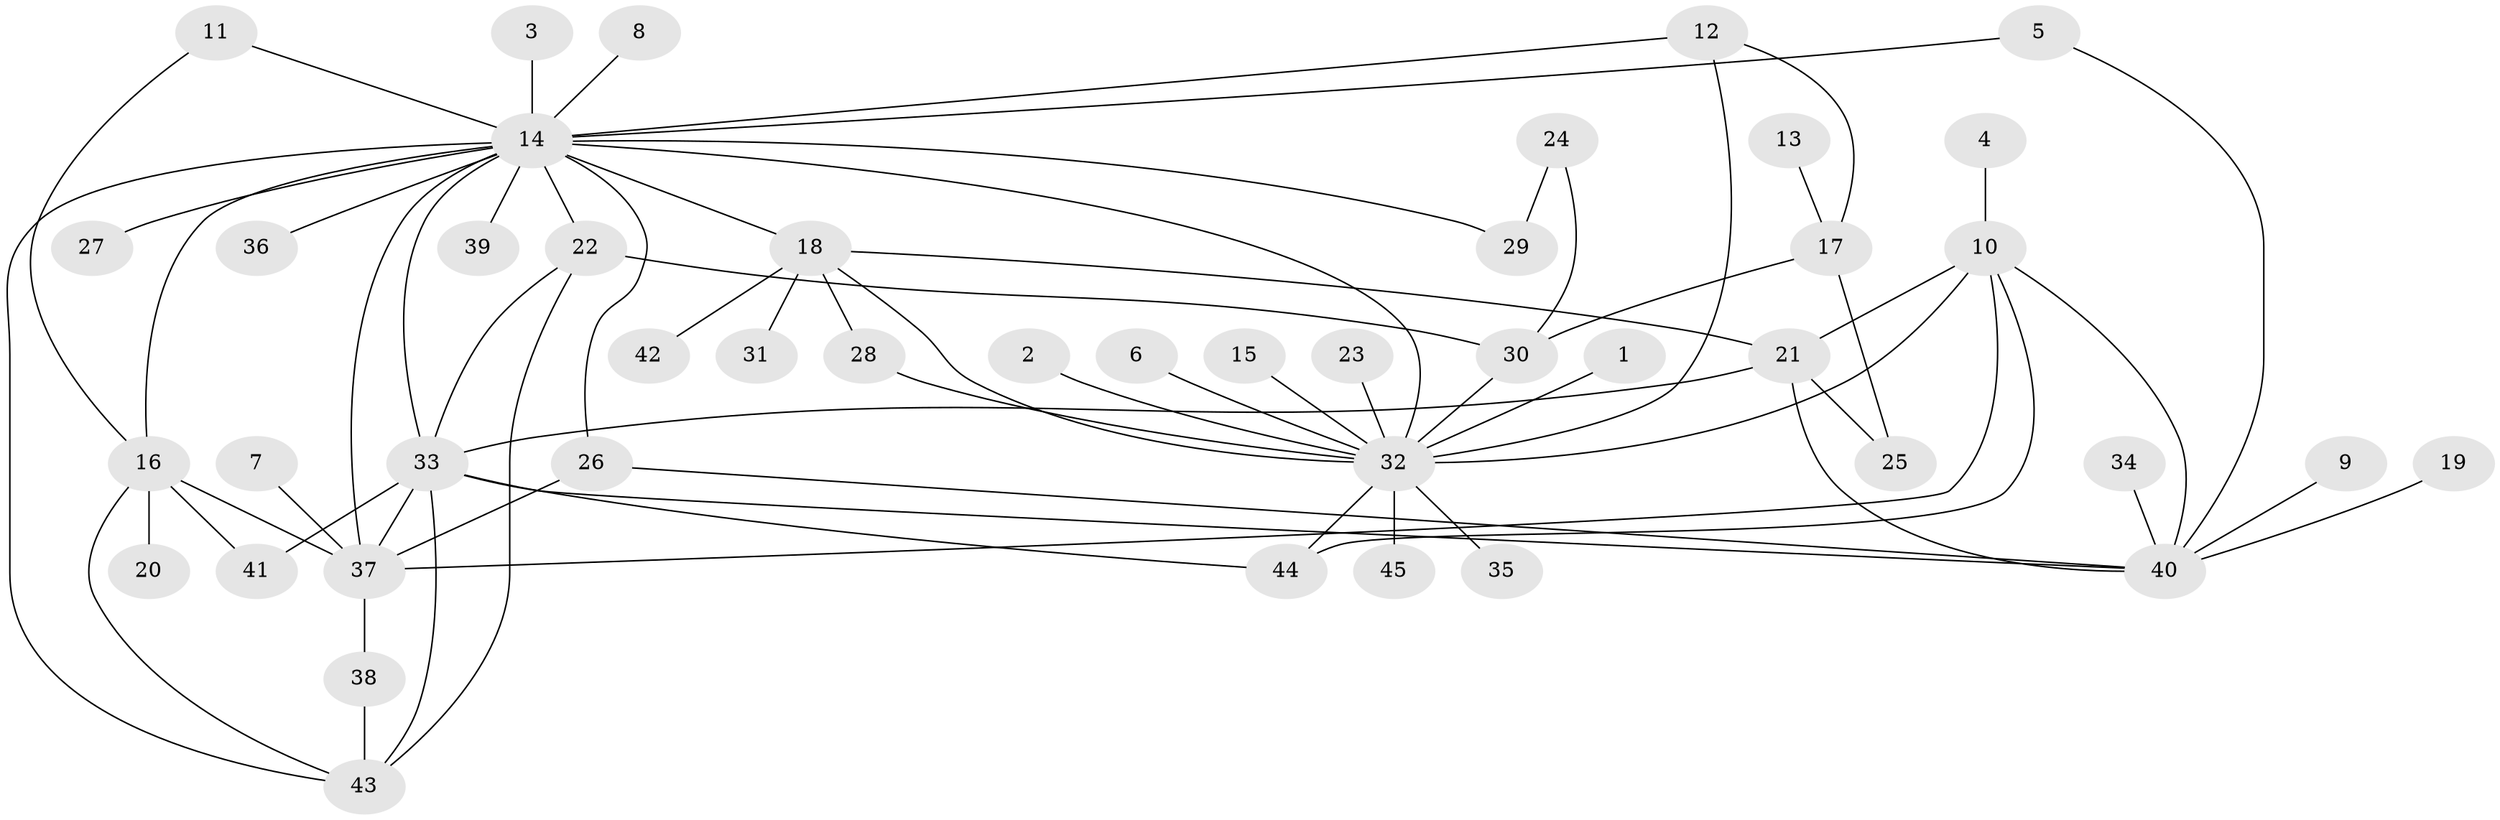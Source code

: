 // original degree distribution, {2: 0.16666666666666666, 15: 0.011111111111111112, 17: 0.011111111111111112, 8: 0.03333333333333333, 1: 0.5111111111111111, 3: 0.1, 10: 0.011111111111111112, 4: 0.06666666666666667, 9: 0.011111111111111112, 7: 0.03333333333333333, 5: 0.03333333333333333, 6: 0.011111111111111112}
// Generated by graph-tools (version 1.1) at 2025/50/03/09/25 03:50:01]
// undirected, 45 vertices, 70 edges
graph export_dot {
graph [start="1"]
  node [color=gray90,style=filled];
  1;
  2;
  3;
  4;
  5;
  6;
  7;
  8;
  9;
  10;
  11;
  12;
  13;
  14;
  15;
  16;
  17;
  18;
  19;
  20;
  21;
  22;
  23;
  24;
  25;
  26;
  27;
  28;
  29;
  30;
  31;
  32;
  33;
  34;
  35;
  36;
  37;
  38;
  39;
  40;
  41;
  42;
  43;
  44;
  45;
  1 -- 32 [weight=1.0];
  2 -- 32 [weight=1.0];
  3 -- 14 [weight=2.0];
  4 -- 10 [weight=1.0];
  5 -- 14 [weight=1.0];
  5 -- 40 [weight=1.0];
  6 -- 32 [weight=1.0];
  7 -- 37 [weight=1.0];
  8 -- 14 [weight=1.0];
  9 -- 40 [weight=1.0];
  10 -- 21 [weight=1.0];
  10 -- 32 [weight=1.0];
  10 -- 37 [weight=1.0];
  10 -- 40 [weight=1.0];
  10 -- 44 [weight=1.0];
  11 -- 14 [weight=1.0];
  11 -- 16 [weight=1.0];
  12 -- 14 [weight=1.0];
  12 -- 17 [weight=1.0];
  12 -- 32 [weight=1.0];
  13 -- 17 [weight=1.0];
  14 -- 16 [weight=1.0];
  14 -- 18 [weight=1.0];
  14 -- 22 [weight=2.0];
  14 -- 26 [weight=1.0];
  14 -- 27 [weight=1.0];
  14 -- 29 [weight=1.0];
  14 -- 32 [weight=2.0];
  14 -- 33 [weight=1.0];
  14 -- 36 [weight=1.0];
  14 -- 37 [weight=2.0];
  14 -- 39 [weight=1.0];
  14 -- 43 [weight=1.0];
  15 -- 32 [weight=1.0];
  16 -- 20 [weight=1.0];
  16 -- 37 [weight=1.0];
  16 -- 41 [weight=1.0];
  16 -- 43 [weight=1.0];
  17 -- 25 [weight=1.0];
  17 -- 30 [weight=1.0];
  18 -- 21 [weight=1.0];
  18 -- 28 [weight=1.0];
  18 -- 31 [weight=1.0];
  18 -- 32 [weight=1.0];
  18 -- 42 [weight=1.0];
  19 -- 40 [weight=1.0];
  21 -- 25 [weight=1.0];
  21 -- 33 [weight=1.0];
  21 -- 40 [weight=1.0];
  22 -- 30 [weight=1.0];
  22 -- 33 [weight=1.0];
  22 -- 43 [weight=1.0];
  23 -- 32 [weight=1.0];
  24 -- 29 [weight=1.0];
  24 -- 30 [weight=1.0];
  26 -- 37 [weight=1.0];
  26 -- 40 [weight=1.0];
  28 -- 32 [weight=1.0];
  30 -- 32 [weight=1.0];
  32 -- 35 [weight=1.0];
  32 -- 44 [weight=1.0];
  32 -- 45 [weight=1.0];
  33 -- 37 [weight=1.0];
  33 -- 40 [weight=1.0];
  33 -- 41 [weight=1.0];
  33 -- 43 [weight=1.0];
  33 -- 44 [weight=1.0];
  34 -- 40 [weight=1.0];
  37 -- 38 [weight=1.0];
  38 -- 43 [weight=1.0];
}
